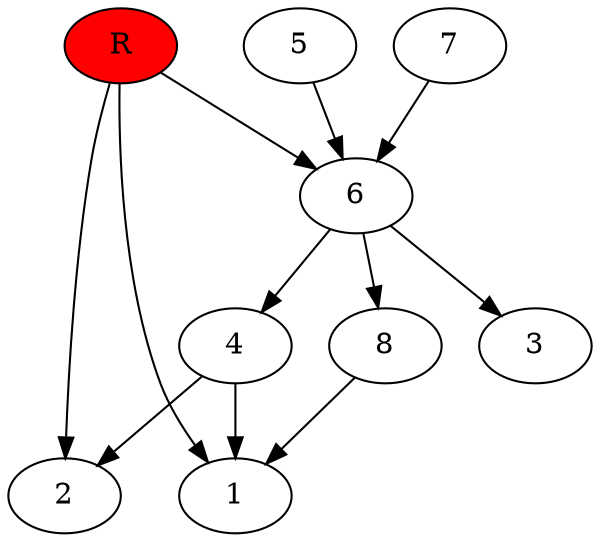 digraph prb16070 {
	1
	2
	3
	4
	5
	6
	7
	8
	R [fillcolor="#ff0000" style=filled]
	4 -> 1
	4 -> 2
	5 -> 6
	6 -> 3
	6 -> 4
	6 -> 8
	7 -> 6
	8 -> 1
	R -> 1
	R -> 2
	R -> 6
}

